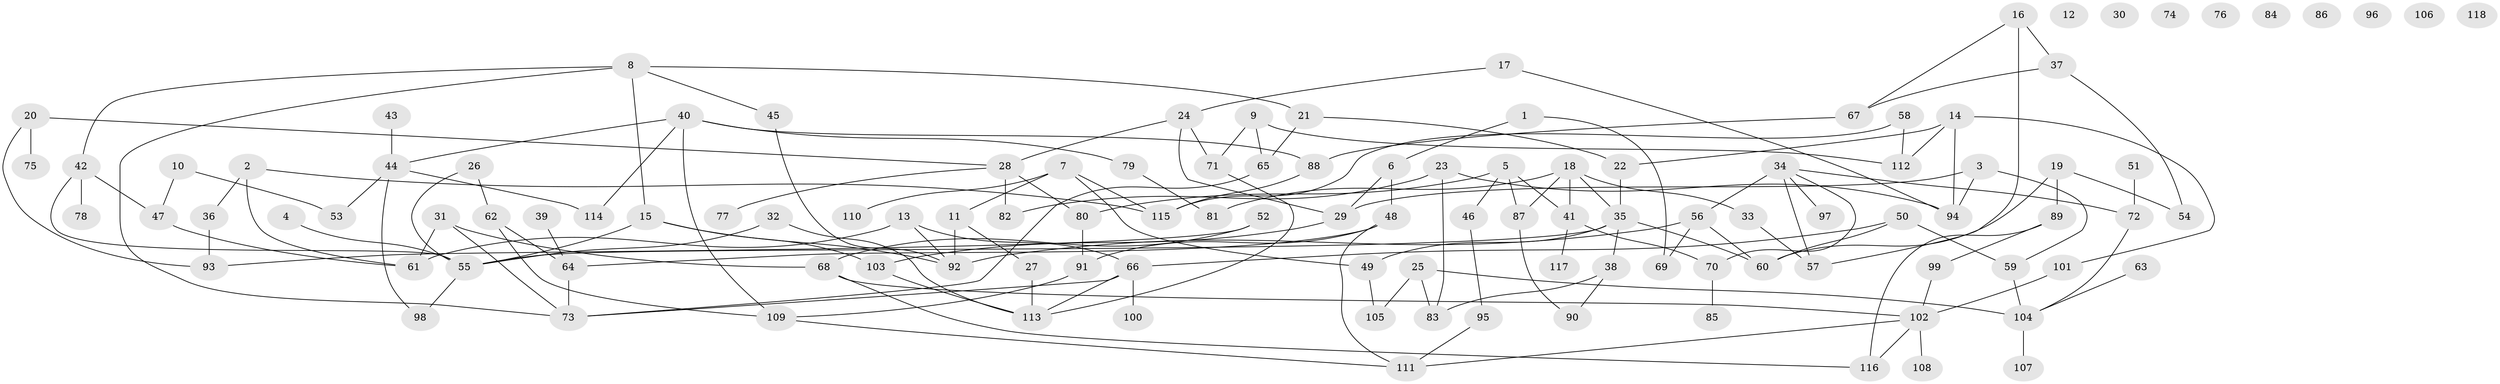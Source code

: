 // Generated by graph-tools (version 1.1) at 2025/40/03/09/25 04:40:29]
// undirected, 118 vertices, 161 edges
graph export_dot {
graph [start="1"]
  node [color=gray90,style=filled];
  1;
  2;
  3;
  4;
  5;
  6;
  7;
  8;
  9;
  10;
  11;
  12;
  13;
  14;
  15;
  16;
  17;
  18;
  19;
  20;
  21;
  22;
  23;
  24;
  25;
  26;
  27;
  28;
  29;
  30;
  31;
  32;
  33;
  34;
  35;
  36;
  37;
  38;
  39;
  40;
  41;
  42;
  43;
  44;
  45;
  46;
  47;
  48;
  49;
  50;
  51;
  52;
  53;
  54;
  55;
  56;
  57;
  58;
  59;
  60;
  61;
  62;
  63;
  64;
  65;
  66;
  67;
  68;
  69;
  70;
  71;
  72;
  73;
  74;
  75;
  76;
  77;
  78;
  79;
  80;
  81;
  82;
  83;
  84;
  85;
  86;
  87;
  88;
  89;
  90;
  91;
  92;
  93;
  94;
  95;
  96;
  97;
  98;
  99;
  100;
  101;
  102;
  103;
  104;
  105;
  106;
  107;
  108;
  109;
  110;
  111;
  112;
  113;
  114;
  115;
  116;
  117;
  118;
  1 -- 6;
  1 -- 69;
  2 -- 36;
  2 -- 61;
  2 -- 115;
  3 -- 29;
  3 -- 59;
  3 -- 94;
  4 -- 55;
  5 -- 41;
  5 -- 46;
  5 -- 80;
  5 -- 87;
  6 -- 29;
  6 -- 48;
  7 -- 11;
  7 -- 49;
  7 -- 110;
  7 -- 115;
  8 -- 15;
  8 -- 21;
  8 -- 42;
  8 -- 45;
  8 -- 73;
  9 -- 65;
  9 -- 71;
  9 -- 112;
  10 -- 47;
  10 -- 53;
  11 -- 27;
  11 -- 92;
  13 -- 61;
  13 -- 66;
  13 -- 92;
  14 -- 22;
  14 -- 94;
  14 -- 101;
  14 -- 112;
  15 -- 55;
  15 -- 92;
  15 -- 103;
  16 -- 37;
  16 -- 57;
  16 -- 67;
  17 -- 24;
  17 -- 94;
  18 -- 33;
  18 -- 35;
  18 -- 41;
  18 -- 81;
  18 -- 87;
  19 -- 54;
  19 -- 60;
  19 -- 89;
  20 -- 28;
  20 -- 75;
  20 -- 93;
  21 -- 22;
  21 -- 65;
  22 -- 35;
  23 -- 82;
  23 -- 83;
  23 -- 94;
  24 -- 28;
  24 -- 29;
  24 -- 71;
  25 -- 83;
  25 -- 104;
  25 -- 105;
  26 -- 55;
  26 -- 62;
  27 -- 113;
  28 -- 77;
  28 -- 80;
  28 -- 82;
  29 -- 103;
  31 -- 61;
  31 -- 68;
  31 -- 73;
  32 -- 55;
  32 -- 113;
  33 -- 57;
  34 -- 56;
  34 -- 57;
  34 -- 70;
  34 -- 72;
  34 -- 97;
  35 -- 38;
  35 -- 49;
  35 -- 55;
  35 -- 60;
  36 -- 93;
  37 -- 54;
  37 -- 67;
  38 -- 83;
  38 -- 90;
  39 -- 64;
  40 -- 44;
  40 -- 79;
  40 -- 88;
  40 -- 109;
  40 -- 114;
  41 -- 70;
  41 -- 117;
  42 -- 47;
  42 -- 55;
  42 -- 78;
  43 -- 44;
  44 -- 53;
  44 -- 98;
  44 -- 114;
  45 -- 92;
  46 -- 95;
  47 -- 61;
  48 -- 64;
  48 -- 91;
  48 -- 111;
  49 -- 105;
  50 -- 59;
  50 -- 60;
  50 -- 66;
  51 -- 72;
  52 -- 68;
  52 -- 93;
  55 -- 98;
  56 -- 60;
  56 -- 69;
  56 -- 92;
  58 -- 112;
  58 -- 115;
  59 -- 104;
  62 -- 64;
  62 -- 109;
  63 -- 104;
  64 -- 73;
  65 -- 73;
  66 -- 73;
  66 -- 100;
  66 -- 113;
  67 -- 88;
  68 -- 102;
  68 -- 116;
  70 -- 85;
  71 -- 113;
  72 -- 104;
  79 -- 81;
  80 -- 91;
  87 -- 90;
  88 -- 115;
  89 -- 99;
  89 -- 116;
  91 -- 109;
  95 -- 111;
  99 -- 102;
  101 -- 102;
  102 -- 108;
  102 -- 111;
  102 -- 116;
  103 -- 113;
  104 -- 107;
  109 -- 111;
}
